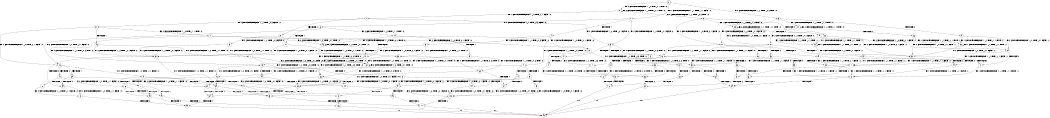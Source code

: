 digraph BCG {
size = "7, 10.5";
center = TRUE;
node [shape = circle];
0 [peripheries = 2];
0 -> 1 [label = "EX !1 !ATOMIC_EXCH_BRANCH (1, +1, TRUE, +1, 1, FALSE) !:0:"];
0 -> 2 [label = "EX !2 !ATOMIC_EXCH_BRANCH (1, +0, TRUE, +0, 1, TRUE) !:0:"];
0 -> 3 [label = "EX !0 !ATOMIC_EXCH_BRANCH (1, +1, TRUE, +0, 3, TRUE) !:0:"];
1 -> 4 [label = "TERMINATE !1"];
1 -> 5 [label = "EX !2 !ATOMIC_EXCH_BRANCH (1, +0, TRUE, +0, 1, FALSE) !:0:"];
1 -> 6 [label = "EX !0 !ATOMIC_EXCH_BRANCH (1, +1, TRUE, +0, 3, FALSE) !:0:"];
2 -> 7 [label = "EX !1 !ATOMIC_EXCH_BRANCH (1, +1, TRUE, +1, 1, FALSE) !:0:"];
2 -> 8 [label = "EX !0 !ATOMIC_EXCH_BRANCH (1, +1, TRUE, +0, 3, TRUE) !:0:"];
2 -> 2 [label = "EX !2 !ATOMIC_EXCH_BRANCH (1, +0, TRUE, +0, 1, TRUE) !:0:"];
3 -> 9 [label = "TERMINATE !0"];
3 -> 10 [label = "EX !1 !ATOMIC_EXCH_BRANCH (1, +1, TRUE, +1, 1, TRUE) !:0:"];
3 -> 11 [label = "EX !2 !ATOMIC_EXCH_BRANCH (1, +0, TRUE, +0, 1, FALSE) !:0:"];
4 -> 12 [label = "EX !2 !ATOMIC_EXCH_BRANCH (1, +0, TRUE, +0, 1, FALSE) !:0:"];
4 -> 13 [label = "EX !0 !ATOMIC_EXCH_BRANCH (1, +1, TRUE, +0, 3, FALSE) !:0:"];
5 -> 14 [label = "TERMINATE !1"];
5 -> 15 [label = "TERMINATE !2"];
5 -> 16 [label = "EX !0 !ATOMIC_EXCH_BRANCH (1, +1, TRUE, +0, 3, TRUE) !:0:"];
6 -> 17 [label = "TERMINATE !1"];
6 -> 18 [label = "EX !2 !ATOMIC_EXCH_BRANCH (1, +0, TRUE, +0, 1, FALSE) !:0:"];
6 -> 19 [label = "EX !0 !ATOMIC_EXCH_BRANCH (1, +0, TRUE, +1, 1, TRUE) !:0:"];
7 -> 20 [label = "TERMINATE !1"];
7 -> 21 [label = "EX !0 !ATOMIC_EXCH_BRANCH (1, +1, TRUE, +0, 3, FALSE) !:0:"];
7 -> 5 [label = "EX !2 !ATOMIC_EXCH_BRANCH (1, +0, TRUE, +0, 1, FALSE) !:0:"];
8 -> 22 [label = "TERMINATE !0"];
8 -> 23 [label = "EX !1 !ATOMIC_EXCH_BRANCH (1, +1, TRUE, +1, 1, TRUE) !:0:"];
8 -> 11 [label = "EX !2 !ATOMIC_EXCH_BRANCH (1, +0, TRUE, +0, 1, FALSE) !:0:"];
9 -> 24 [label = "EX !2 !ATOMIC_EXCH_BRANCH (1, +0, TRUE, +0, 1, FALSE) !:1:"];
9 -> 25 [label = "EX !1 !ATOMIC_EXCH_BRANCH (1, +1, TRUE, +1, 1, TRUE) !:1:"];
10 -> 26 [label = "TERMINATE !0"];
10 -> 27 [label = "EX !2 !ATOMIC_EXCH_BRANCH (1, +0, TRUE, +0, 1, FALSE) !:0:"];
10 -> 10 [label = "EX !1 !ATOMIC_EXCH_BRANCH (1, +1, TRUE, +1, 1, TRUE) !:0:"];
11 -> 28 [label = "TERMINATE !2"];
11 -> 29 [label = "TERMINATE !0"];
11 -> 16 [label = "EX !1 !ATOMIC_EXCH_BRANCH (1, +1, TRUE, +1, 1, FALSE) !:0:"];
12 -> 30 [label = "TERMINATE !2"];
12 -> 31 [label = "EX !0 !ATOMIC_EXCH_BRANCH (1, +1, TRUE, +0, 3, TRUE) !:0:"];
13 -> 32 [label = "EX !2 !ATOMIC_EXCH_BRANCH (1, +0, TRUE, +0, 1, FALSE) !:0:"];
13 -> 33 [label = "EX !0 !ATOMIC_EXCH_BRANCH (1, +0, TRUE, +1, 1, TRUE) !:0:"];
14 -> 30 [label = "TERMINATE !2"];
14 -> 31 [label = "EX !0 !ATOMIC_EXCH_BRANCH (1, +1, TRUE, +0, 3, TRUE) !:0:"];
15 -> 34 [label = "TERMINATE !1"];
15 -> 35 [label = "EX !0 !ATOMIC_EXCH_BRANCH (1, +1, TRUE, +0, 3, TRUE) !:0:"];
16 -> 36 [label = "TERMINATE !1"];
16 -> 37 [label = "TERMINATE !2"];
16 -> 38 [label = "TERMINATE !0"];
17 -> 32 [label = "EX !2 !ATOMIC_EXCH_BRANCH (1, +0, TRUE, +0, 1, FALSE) !:0:"];
17 -> 33 [label = "EX !0 !ATOMIC_EXCH_BRANCH (1, +0, TRUE, +1, 1, TRUE) !:0:"];
18 -> 39 [label = "TERMINATE !1"];
18 -> 40 [label = "TERMINATE !2"];
18 -> 41 [label = "EX !0 !ATOMIC_EXCH_BRANCH (1, +0, TRUE, +1, 1, FALSE) !:0:"];
19 -> 42 [label = "TERMINATE !1"];
19 -> 43 [label = "EX !2 !ATOMIC_EXCH_BRANCH (1, +0, TRUE, +0, 1, TRUE) !:0:"];
19 -> 44 [label = "EX !0 !ATOMIC_EXCH_BRANCH (1, +1, TRUE, +0, 3, TRUE) !:0:"];
20 -> 45 [label = "EX !0 !ATOMIC_EXCH_BRANCH (1, +1, TRUE, +0, 3, FALSE) !:0:"];
20 -> 12 [label = "EX !2 !ATOMIC_EXCH_BRANCH (1, +0, TRUE, +0, 1, FALSE) !:0:"];
21 -> 46 [label = "TERMINATE !1"];
21 -> 18 [label = "EX !2 !ATOMIC_EXCH_BRANCH (1, +0, TRUE, +0, 1, FALSE) !:0:"];
21 -> 47 [label = "EX !0 !ATOMIC_EXCH_BRANCH (1, +0, TRUE, +1, 1, TRUE) !:0:"];
22 -> 48 [label = "EX !1 !ATOMIC_EXCH_BRANCH (1, +1, TRUE, +1, 1, TRUE) !:1:"];
22 -> 24 [label = "EX !2 !ATOMIC_EXCH_BRANCH (1, +0, TRUE, +0, 1, FALSE) !:1:"];
23 -> 49 [label = "TERMINATE !0"];
23 -> 27 [label = "EX !2 !ATOMIC_EXCH_BRANCH (1, +0, TRUE, +0, 1, FALSE) !:0:"];
23 -> 23 [label = "EX !1 !ATOMIC_EXCH_BRANCH (1, +1, TRUE, +1, 1, TRUE) !:0:"];
24 -> 50 [label = "TERMINATE !2"];
24 -> 51 [label = "EX !1 !ATOMIC_EXCH_BRANCH (1, +1, TRUE, +1, 1, FALSE) !:1:"];
25 -> 52 [label = "EX !2 !ATOMIC_EXCH_BRANCH (1, +0, TRUE, +0, 1, FALSE) !:1:"];
25 -> 25 [label = "EX !1 !ATOMIC_EXCH_BRANCH (1, +1, TRUE, +1, 1, TRUE) !:1:"];
26 -> 52 [label = "EX !2 !ATOMIC_EXCH_BRANCH (1, +0, TRUE, +0, 1, FALSE) !:1:"];
26 -> 25 [label = "EX !1 !ATOMIC_EXCH_BRANCH (1, +1, TRUE, +1, 1, TRUE) !:1:"];
27 -> 53 [label = "TERMINATE !2"];
27 -> 54 [label = "TERMINATE !0"];
27 -> 16 [label = "EX !1 !ATOMIC_EXCH_BRANCH (1, +1, TRUE, +1, 1, FALSE) !:0:"];
28 -> 55 [label = "TERMINATE !0"];
28 -> 35 [label = "EX !1 !ATOMIC_EXCH_BRANCH (1, +1, TRUE, +1, 1, FALSE) !:0:"];
29 -> 50 [label = "TERMINATE !2"];
29 -> 51 [label = "EX !1 !ATOMIC_EXCH_BRANCH (1, +1, TRUE, +1, 1, FALSE) !:1:"];
30 -> 56 [label = "EX !0 !ATOMIC_EXCH_BRANCH (1, +1, TRUE, +0, 3, TRUE) !:0:"];
31 -> 57 [label = "TERMINATE !2"];
31 -> 58 [label = "TERMINATE !0"];
32 -> 59 [label = "TERMINATE !2"];
32 -> 60 [label = "EX !0 !ATOMIC_EXCH_BRANCH (1, +0, TRUE, +1, 1, FALSE) !:0:"];
33 -> 61 [label = "EX !2 !ATOMIC_EXCH_BRANCH (1, +0, TRUE, +0, 1, TRUE) !:0:"];
33 -> 62 [label = "EX !0 !ATOMIC_EXCH_BRANCH (1, +1, TRUE, +0, 3, TRUE) !:0:"];
34 -> 56 [label = "EX !0 !ATOMIC_EXCH_BRANCH (1, +1, TRUE, +0, 3, TRUE) !:0:"];
35 -> 63 [label = "TERMINATE !1"];
35 -> 64 [label = "TERMINATE !0"];
36 -> 57 [label = "TERMINATE !2"];
36 -> 58 [label = "TERMINATE !0"];
37 -> 63 [label = "TERMINATE !1"];
37 -> 64 [label = "TERMINATE !0"];
38 -> 65 [label = "TERMINATE !1"];
38 -> 66 [label = "TERMINATE !2"];
39 -> 59 [label = "TERMINATE !2"];
39 -> 60 [label = "EX !0 !ATOMIC_EXCH_BRANCH (1, +0, TRUE, +1, 1, FALSE) !:0:"];
40 -> 67 [label = "TERMINATE !1"];
40 -> 68 [label = "EX !0 !ATOMIC_EXCH_BRANCH (1, +0, TRUE, +1, 1, FALSE) !:0:"];
41 -> 69 [label = "TERMINATE !1"];
41 -> 70 [label = "TERMINATE !2"];
41 -> 71 [label = "TERMINATE !0"];
42 -> 61 [label = "EX !2 !ATOMIC_EXCH_BRANCH (1, +0, TRUE, +0, 1, TRUE) !:0:"];
42 -> 62 [label = "EX !0 !ATOMIC_EXCH_BRANCH (1, +1, TRUE, +0, 3, TRUE) !:0:"];
43 -> 72 [label = "TERMINATE !1"];
43 -> 43 [label = "EX !2 !ATOMIC_EXCH_BRANCH (1, +0, TRUE, +0, 1, TRUE) !:0:"];
43 -> 73 [label = "EX !0 !ATOMIC_EXCH_BRANCH (1, +1, TRUE, +0, 3, TRUE) !:0:"];
44 -> 74 [label = "TERMINATE !1"];
44 -> 75 [label = "TERMINATE !0"];
44 -> 76 [label = "EX !2 !ATOMIC_EXCH_BRANCH (1, +0, TRUE, +0, 1, FALSE) !:0:"];
45 -> 32 [label = "EX !2 !ATOMIC_EXCH_BRANCH (1, +0, TRUE, +0, 1, FALSE) !:0:"];
45 -> 77 [label = "EX !0 !ATOMIC_EXCH_BRANCH (1, +0, TRUE, +1, 1, TRUE) !:0:"];
46 -> 32 [label = "EX !2 !ATOMIC_EXCH_BRANCH (1, +0, TRUE, +0, 1, FALSE) !:0:"];
46 -> 77 [label = "EX !0 !ATOMIC_EXCH_BRANCH (1, +0, TRUE, +1, 1, TRUE) !:0:"];
47 -> 72 [label = "TERMINATE !1"];
47 -> 43 [label = "EX !2 !ATOMIC_EXCH_BRANCH (1, +0, TRUE, +0, 1, TRUE) !:0:"];
47 -> 73 [label = "EX !0 !ATOMIC_EXCH_BRANCH (1, +1, TRUE, +0, 3, TRUE) !:0:"];
48 -> 52 [label = "EX !2 !ATOMIC_EXCH_BRANCH (1, +0, TRUE, +0, 1, FALSE) !:1:"];
48 -> 48 [label = "EX !1 !ATOMIC_EXCH_BRANCH (1, +1, TRUE, +1, 1, TRUE) !:1:"];
49 -> 52 [label = "EX !2 !ATOMIC_EXCH_BRANCH (1, +0, TRUE, +0, 1, FALSE) !:1:"];
49 -> 48 [label = "EX !1 !ATOMIC_EXCH_BRANCH (1, +1, TRUE, +1, 1, TRUE) !:1:"];
50 -> 78 [label = "EX !1 !ATOMIC_EXCH_BRANCH (1, +1, TRUE, +1, 1, FALSE) !:1:"];
51 -> 65 [label = "TERMINATE !1"];
51 -> 66 [label = "TERMINATE !2"];
52 -> 79 [label = "TERMINATE !2"];
52 -> 51 [label = "EX !1 !ATOMIC_EXCH_BRANCH (1, +1, TRUE, +1, 1, FALSE) !:1:"];
53 -> 80 [label = "TERMINATE !0"];
53 -> 35 [label = "EX !1 !ATOMIC_EXCH_BRANCH (1, +1, TRUE, +1, 1, FALSE) !:0:"];
54 -> 79 [label = "TERMINATE !2"];
54 -> 51 [label = "EX !1 !ATOMIC_EXCH_BRANCH (1, +1, TRUE, +1, 1, FALSE) !:1:"];
55 -> 78 [label = "EX !1 !ATOMIC_EXCH_BRANCH (1, +1, TRUE, +1, 1, FALSE) !:1:"];
56 -> 81 [label = "TERMINATE !0"];
57 -> 81 [label = "TERMINATE !0"];
58 -> 82 [label = "TERMINATE !2"];
59 -> 83 [label = "EX !0 !ATOMIC_EXCH_BRANCH (1, +0, TRUE, +1, 1, FALSE) !:0:"];
60 -> 84 [label = "TERMINATE !2"];
60 -> 85 [label = "TERMINATE !0"];
61 -> 61 [label = "EX !2 !ATOMIC_EXCH_BRANCH (1, +0, TRUE, +0, 1, TRUE) !:0:"];
61 -> 86 [label = "EX !0 !ATOMIC_EXCH_BRANCH (1, +1, TRUE, +0, 3, TRUE) !:0:"];
62 -> 87 [label = "TERMINATE !0"];
62 -> 88 [label = "EX !2 !ATOMIC_EXCH_BRANCH (1, +0, TRUE, +0, 1, FALSE) !:0:"];
63 -> 81 [label = "TERMINATE !0"];
64 -> 89 [label = "TERMINATE !1"];
65 -> 82 [label = "TERMINATE !2"];
66 -> 89 [label = "TERMINATE !1"];
67 -> 83 [label = "EX !0 !ATOMIC_EXCH_BRANCH (1, +0, TRUE, +1, 1, FALSE) !:0:"];
68 -> 90 [label = "TERMINATE !1"];
68 -> 91 [label = "TERMINATE !0"];
69 -> 84 [label = "TERMINATE !2"];
69 -> 85 [label = "TERMINATE !0"];
70 -> 90 [label = "TERMINATE !1"];
70 -> 91 [label = "TERMINATE !0"];
71 -> 92 [label = "TERMINATE !1"];
71 -> 93 [label = "TERMINATE !2"];
72 -> 61 [label = "EX !2 !ATOMIC_EXCH_BRANCH (1, +0, TRUE, +0, 1, TRUE) !:0:"];
72 -> 86 [label = "EX !0 !ATOMIC_EXCH_BRANCH (1, +1, TRUE, +0, 3, TRUE) !:0:"];
73 -> 94 [label = "TERMINATE !1"];
73 -> 95 [label = "TERMINATE !0"];
73 -> 76 [label = "EX !2 !ATOMIC_EXCH_BRANCH (1, +0, TRUE, +0, 1, FALSE) !:0:"];
74 -> 87 [label = "TERMINATE !0"];
74 -> 88 [label = "EX !2 !ATOMIC_EXCH_BRANCH (1, +0, TRUE, +0, 1, FALSE) !:0:"];
75 -> 96 [label = "TERMINATE !1"];
75 -> 97 [label = "EX !2 !ATOMIC_EXCH_BRANCH (1, +0, TRUE, +0, 1, FALSE) !:1:"];
76 -> 69 [label = "TERMINATE !1"];
76 -> 70 [label = "TERMINATE !2"];
76 -> 71 [label = "TERMINATE !0"];
77 -> 61 [label = "EX !2 !ATOMIC_EXCH_BRANCH (1, +0, TRUE, +0, 1, TRUE) !:0:"];
77 -> 86 [label = "EX !0 !ATOMIC_EXCH_BRANCH (1, +1, TRUE, +0, 3, TRUE) !:0:"];
78 -> 89 [label = "TERMINATE !1"];
79 -> 78 [label = "EX !1 !ATOMIC_EXCH_BRANCH (1, +1, TRUE, +1, 1, FALSE) !:1:"];
80 -> 78 [label = "EX !1 !ATOMIC_EXCH_BRANCH (1, +1, TRUE, +1, 1, FALSE) !:1:"];
81 -> 98 [label = "exit"];
82 -> 98 [label = "exit"];
83 -> 99 [label = "TERMINATE !0"];
84 -> 99 [label = "TERMINATE !0"];
85 -> 100 [label = "TERMINATE !2"];
86 -> 101 [label = "TERMINATE !0"];
86 -> 88 [label = "EX !2 !ATOMIC_EXCH_BRANCH (1, +0, TRUE, +0, 1, FALSE) !:0:"];
87 -> 102 [label = "EX !2 !ATOMIC_EXCH_BRANCH (1, +0, TRUE, +0, 1, FALSE) !:2:"];
88 -> 84 [label = "TERMINATE !2"];
88 -> 85 [label = "TERMINATE !0"];
89 -> 98 [label = "exit"];
90 -> 99 [label = "TERMINATE !0"];
91 -> 103 [label = "TERMINATE !1"];
92 -> 100 [label = "TERMINATE !2"];
93 -> 103 [label = "TERMINATE !1"];
94 -> 101 [label = "TERMINATE !0"];
94 -> 88 [label = "EX !2 !ATOMIC_EXCH_BRANCH (1, +0, TRUE, +0, 1, FALSE) !:0:"];
95 -> 104 [label = "TERMINATE !1"];
95 -> 97 [label = "EX !2 !ATOMIC_EXCH_BRANCH (1, +0, TRUE, +0, 1, FALSE) !:1:"];
96 -> 102 [label = "EX !2 !ATOMIC_EXCH_BRANCH (1, +0, TRUE, +0, 1, FALSE) !:2:"];
97 -> 92 [label = "TERMINATE !1"];
97 -> 93 [label = "TERMINATE !2"];
99 -> 98 [label = "exit"];
100 -> 98 [label = "exit"];
101 -> 102 [label = "EX !2 !ATOMIC_EXCH_BRANCH (1, +0, TRUE, +0, 1, FALSE) !:2:"];
102 -> 100 [label = "TERMINATE !2"];
103 -> 98 [label = "exit"];
104 -> 102 [label = "EX !2 !ATOMIC_EXCH_BRANCH (1, +0, TRUE, +0, 1, FALSE) !:2:"];
}
